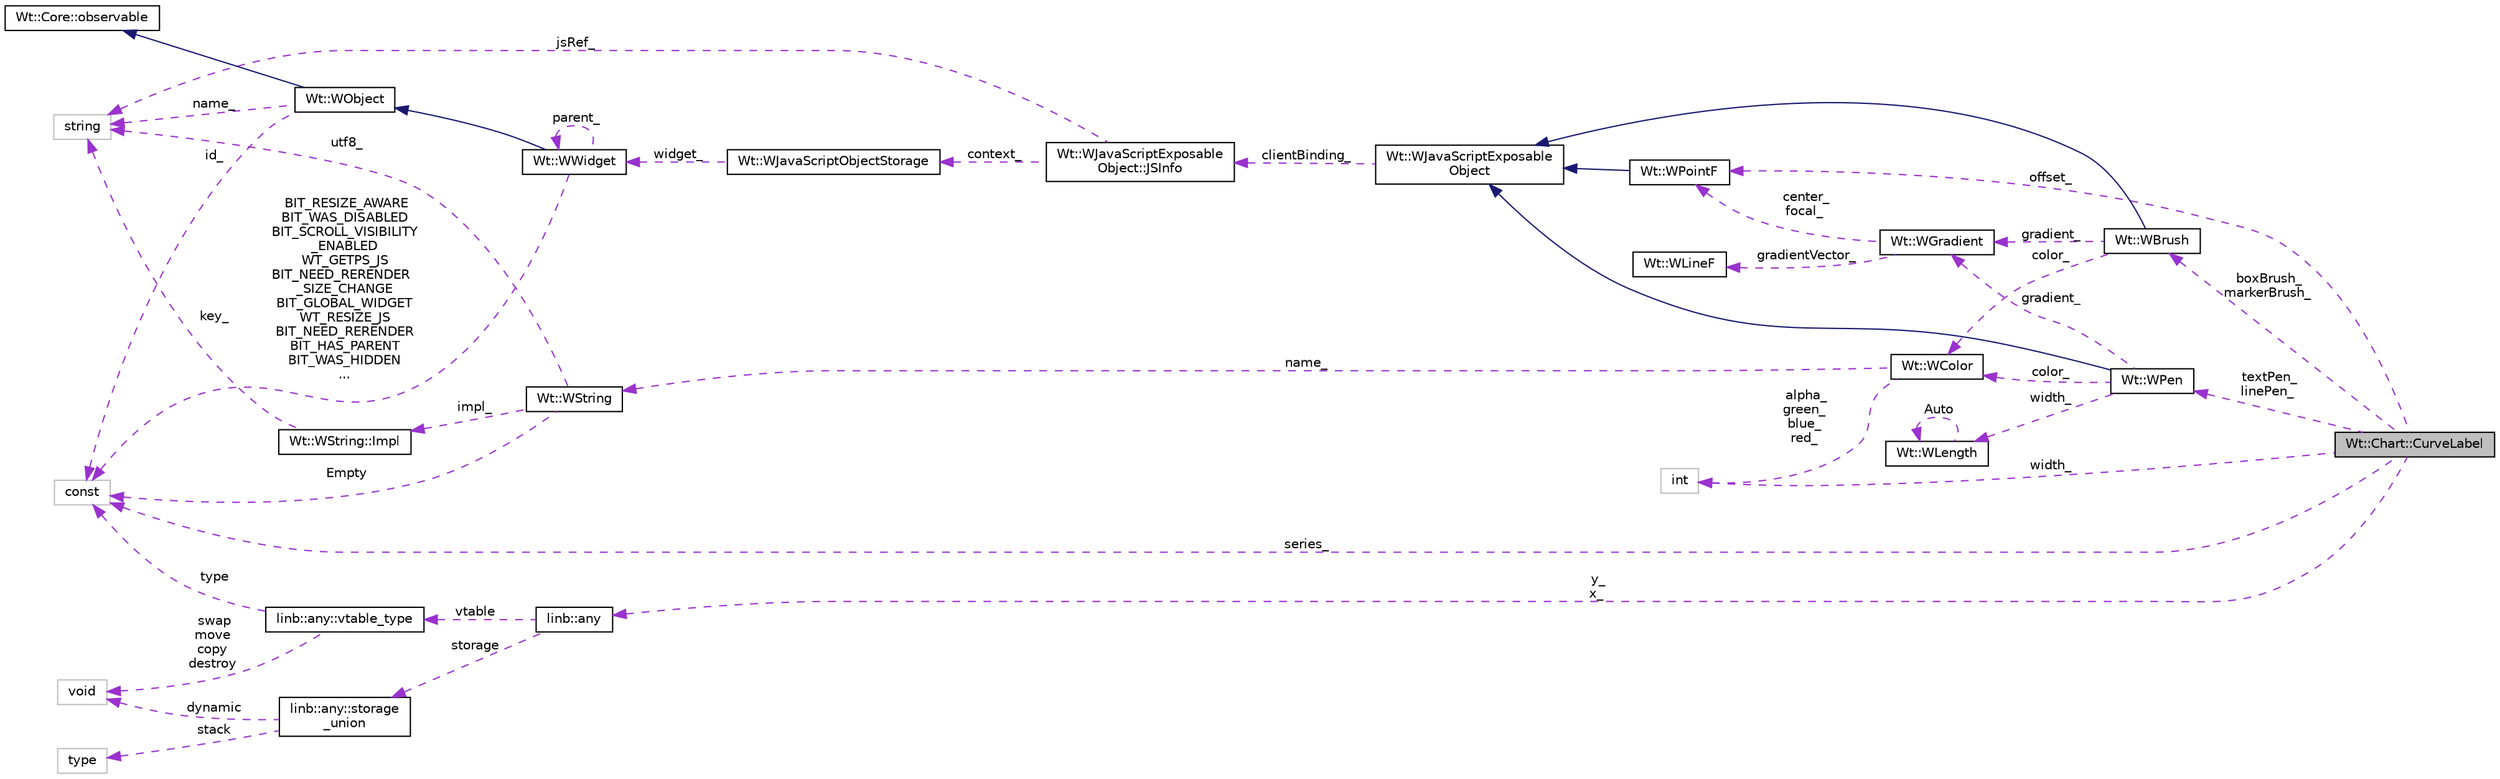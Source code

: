 digraph "Wt::Chart::CurveLabel"
{
 // LATEX_PDF_SIZE
  edge [fontname="Helvetica",fontsize="10",labelfontname="Helvetica",labelfontsize="10"];
  node [fontname="Helvetica",fontsize="10",shape=record];
  rankdir="LR";
  Node1 [label="Wt::Chart::CurveLabel",height=0.2,width=0.4,color="black", fillcolor="grey75", style="filled", fontcolor="black",tooltip="A curve label."];
  Node2 -> Node1 [dir="back",color="darkorchid3",fontsize="10",style="dashed",label=" offset_" ];
  Node2 [label="Wt::WPointF",height=0.2,width=0.4,color="black", fillcolor="white", style="filled",URL="$classWt_1_1WPointF.html",tooltip="A value class that defines a 2D point."];
  Node3 -> Node2 [dir="back",color="midnightblue",fontsize="10",style="solid"];
  Node3 [label="Wt::WJavaScriptExposable\lObject",height=0.2,width=0.4,color="black", fillcolor="white", style="filled",URL="$classWt_1_1WJavaScriptExposableObject.html",tooltip="A JavaScript exposable object."];
  Node4 -> Node3 [dir="back",color="darkorchid3",fontsize="10",style="dashed",label=" clientBinding_" ];
  Node4 [label="Wt::WJavaScriptExposable\lObject::JSInfo",height=0.2,width=0.4,color="black", fillcolor="white", style="filled",URL="$structWt_1_1WJavaScriptExposableObject_1_1JSInfo.html",tooltip=" "];
  Node5 -> Node4 [dir="back",color="darkorchid3",fontsize="10",style="dashed",label=" jsRef_" ];
  Node5 [label="string",height=0.2,width=0.4,color="grey75", fillcolor="white", style="filled",tooltip=" "];
  Node6 -> Node4 [dir="back",color="darkorchid3",fontsize="10",style="dashed",label=" context_" ];
  Node6 [label="Wt::WJavaScriptObjectStorage",height=0.2,width=0.4,color="black", fillcolor="white", style="filled",URL="$classWt_1_1WJavaScriptObjectStorage.html",tooltip=" "];
  Node7 -> Node6 [dir="back",color="darkorchid3",fontsize="10",style="dashed",label=" widget_" ];
  Node7 [label="Wt::WWidget",height=0.2,width=0.4,color="black", fillcolor="white", style="filled",URL="$classWt_1_1WWidget.html",tooltip="The abstract base class for a user-interface component."];
  Node8 -> Node7 [dir="back",color="midnightblue",fontsize="10",style="solid"];
  Node8 [label="Wt::WObject",height=0.2,width=0.4,color="black", fillcolor="white", style="filled",URL="$classWt_1_1WObject.html",tooltip="A base class for objects that participate in the signal/slot system."];
  Node9 -> Node8 [dir="back",color="midnightblue",fontsize="10",style="solid"];
  Node9 [label="Wt::Core::observable",height=0.2,width=0.4,color="black", fillcolor="white", style="filled",URL="$classWt_1_1Core_1_1observable.html",tooltip="A base class for objects whose life-time can be tracked."];
  Node5 -> Node8 [dir="back",color="darkorchid3",fontsize="10",style="dashed",label=" name_" ];
  Node10 -> Node8 [dir="back",color="darkorchid3",fontsize="10",style="dashed",label=" id_" ];
  Node10 [label="const",height=0.2,width=0.4,color="grey75", fillcolor="white", style="filled",tooltip=" "];
  Node7 -> Node7 [dir="back",color="darkorchid3",fontsize="10",style="dashed",label=" parent_" ];
  Node10 -> Node7 [dir="back",color="darkorchid3",fontsize="10",style="dashed",label=" BIT_RESIZE_AWARE\nBIT_WAS_DISABLED\nBIT_SCROLL_VISIBILITY\l_ENABLED\nWT_GETPS_JS\nBIT_NEED_RERENDER\l_SIZE_CHANGE\nBIT_GLOBAL_WIDGET\nWT_RESIZE_JS\nBIT_NEED_RERENDER\nBIT_HAS_PARENT\nBIT_WAS_HIDDEN\n..." ];
  Node11 -> Node1 [dir="back",color="darkorchid3",fontsize="10",style="dashed",label=" boxBrush_\nmarkerBrush_" ];
  Node11 [label="Wt::WBrush",height=0.2,width=0.4,color="black", fillcolor="white", style="filled",URL="$classWt_1_1WBrush.html",tooltip="A value class that defines the style for filling a path."];
  Node3 -> Node11 [dir="back",color="midnightblue",fontsize="10",style="solid"];
  Node12 -> Node11 [dir="back",color="darkorchid3",fontsize="10",style="dashed",label=" color_" ];
  Node12 [label="Wt::WColor",height=0.2,width=0.4,color="black", fillcolor="white", style="filled",URL="$classWt_1_1WColor.html",tooltip="A value class that defines a color."];
  Node13 -> Node12 [dir="back",color="darkorchid3",fontsize="10",style="dashed",label=" name_" ];
  Node13 [label="Wt::WString",height=0.2,width=0.4,color="black", fillcolor="white", style="filled",URL="$classWt_1_1WString.html",tooltip="A value class which describes a locale-aware unicode string."];
  Node14 -> Node13 [dir="back",color="darkorchid3",fontsize="10",style="dashed",label=" impl_" ];
  Node14 [label="Wt::WString::Impl",height=0.2,width=0.4,color="black", fillcolor="white", style="filled",URL="$structWt_1_1WString_1_1Impl.html",tooltip=" "];
  Node5 -> Node14 [dir="back",color="darkorchid3",fontsize="10",style="dashed",label=" key_" ];
  Node5 -> Node13 [dir="back",color="darkorchid3",fontsize="10",style="dashed",label=" utf8_" ];
  Node10 -> Node13 [dir="back",color="darkorchid3",fontsize="10",style="dashed",label=" Empty" ];
  Node15 -> Node12 [dir="back",color="darkorchid3",fontsize="10",style="dashed",label=" alpha_\ngreen_\nblue_\nred_" ];
  Node15 [label="int",height=0.2,width=0.4,color="grey75", fillcolor="white", style="filled",tooltip=" "];
  Node16 -> Node11 [dir="back",color="darkorchid3",fontsize="10",style="dashed",label=" gradient_" ];
  Node16 [label="Wt::WGradient",height=0.2,width=0.4,color="black", fillcolor="white", style="filled",URL="$classWt_1_1WGradient.html",tooltip="A linear or radial gradient."];
  Node2 -> Node16 [dir="back",color="darkorchid3",fontsize="10",style="dashed",label=" center_\nfocal_" ];
  Node17 -> Node16 [dir="back",color="darkorchid3",fontsize="10",style="dashed",label=" gradientVector_" ];
  Node17 [label="Wt::WLineF",height=0.2,width=0.4,color="black", fillcolor="white", style="filled",URL="$classWt_1_1WLineF.html",tooltip="Utility class that defines a single line."];
  Node18 -> Node1 [dir="back",color="darkorchid3",fontsize="10",style="dashed",label=" textPen_\nlinePen_" ];
  Node18 [label="Wt::WPen",height=0.2,width=0.4,color="black", fillcolor="white", style="filled",URL="$classWt_1_1WPen.html",tooltip="A value class that defines the style for pen strokes."];
  Node3 -> Node18 [dir="back",color="midnightblue",fontsize="10",style="solid"];
  Node12 -> Node18 [dir="back",color="darkorchid3",fontsize="10",style="dashed",label=" color_" ];
  Node16 -> Node18 [dir="back",color="darkorchid3",fontsize="10",style="dashed",label=" gradient_" ];
  Node19 -> Node18 [dir="back",color="darkorchid3",fontsize="10",style="dashed",label=" width_" ];
  Node19 [label="Wt::WLength",height=0.2,width=0.4,color="black", fillcolor="white", style="filled",URL="$classWt_1_1WLength.html",tooltip="A value class that describes a CSS length."];
  Node19 -> Node19 [dir="back",color="darkorchid3",fontsize="10",style="dashed",label=" Auto" ];
  Node15 -> Node1 [dir="back",color="darkorchid3",fontsize="10",style="dashed",label=" width_" ];
  Node10 -> Node1 [dir="back",color="darkorchid3",fontsize="10",style="dashed",label=" series_" ];
  Node20 -> Node1 [dir="back",color="darkorchid3",fontsize="10",style="dashed",label=" y_\nx_" ];
  Node20 [label="linb::any",height=0.2,width=0.4,color="black", fillcolor="white", style="filled",URL="$classlinb_1_1any.html",tooltip=" "];
  Node21 -> Node20 [dir="back",color="darkorchid3",fontsize="10",style="dashed",label=" vtable" ];
  Node21 [label="linb::any::vtable_type",height=0.2,width=0.4,color="black", fillcolor="white", style="filled",URL="$structlinb_1_1any_1_1vtable__type.html",tooltip="Base VTable specification."];
  Node22 -> Node21 [dir="back",color="darkorchid3",fontsize="10",style="dashed",label=" swap\nmove\ncopy\ndestroy" ];
  Node22 [label="void",height=0.2,width=0.4,color="grey75", fillcolor="white", style="filled",tooltip=" "];
  Node10 -> Node21 [dir="back",color="darkorchid3",fontsize="10",style="dashed",label=" type" ];
  Node23 -> Node20 [dir="back",color="darkorchid3",fontsize="10",style="dashed",label=" storage" ];
  Node23 [label="linb::any::storage\l_union",height=0.2,width=0.4,color="black", fillcolor="white", style="filled",URL="$unionlinb_1_1any_1_1storage__union.html",tooltip=" "];
  Node22 -> Node23 [dir="back",color="darkorchid3",fontsize="10",style="dashed",label=" dynamic" ];
  Node24 -> Node23 [dir="back",color="darkorchid3",fontsize="10",style="dashed",label=" stack" ];
  Node24 [label="type",height=0.2,width=0.4,color="grey75", fillcolor="white", style="filled",tooltip=" "];
}

